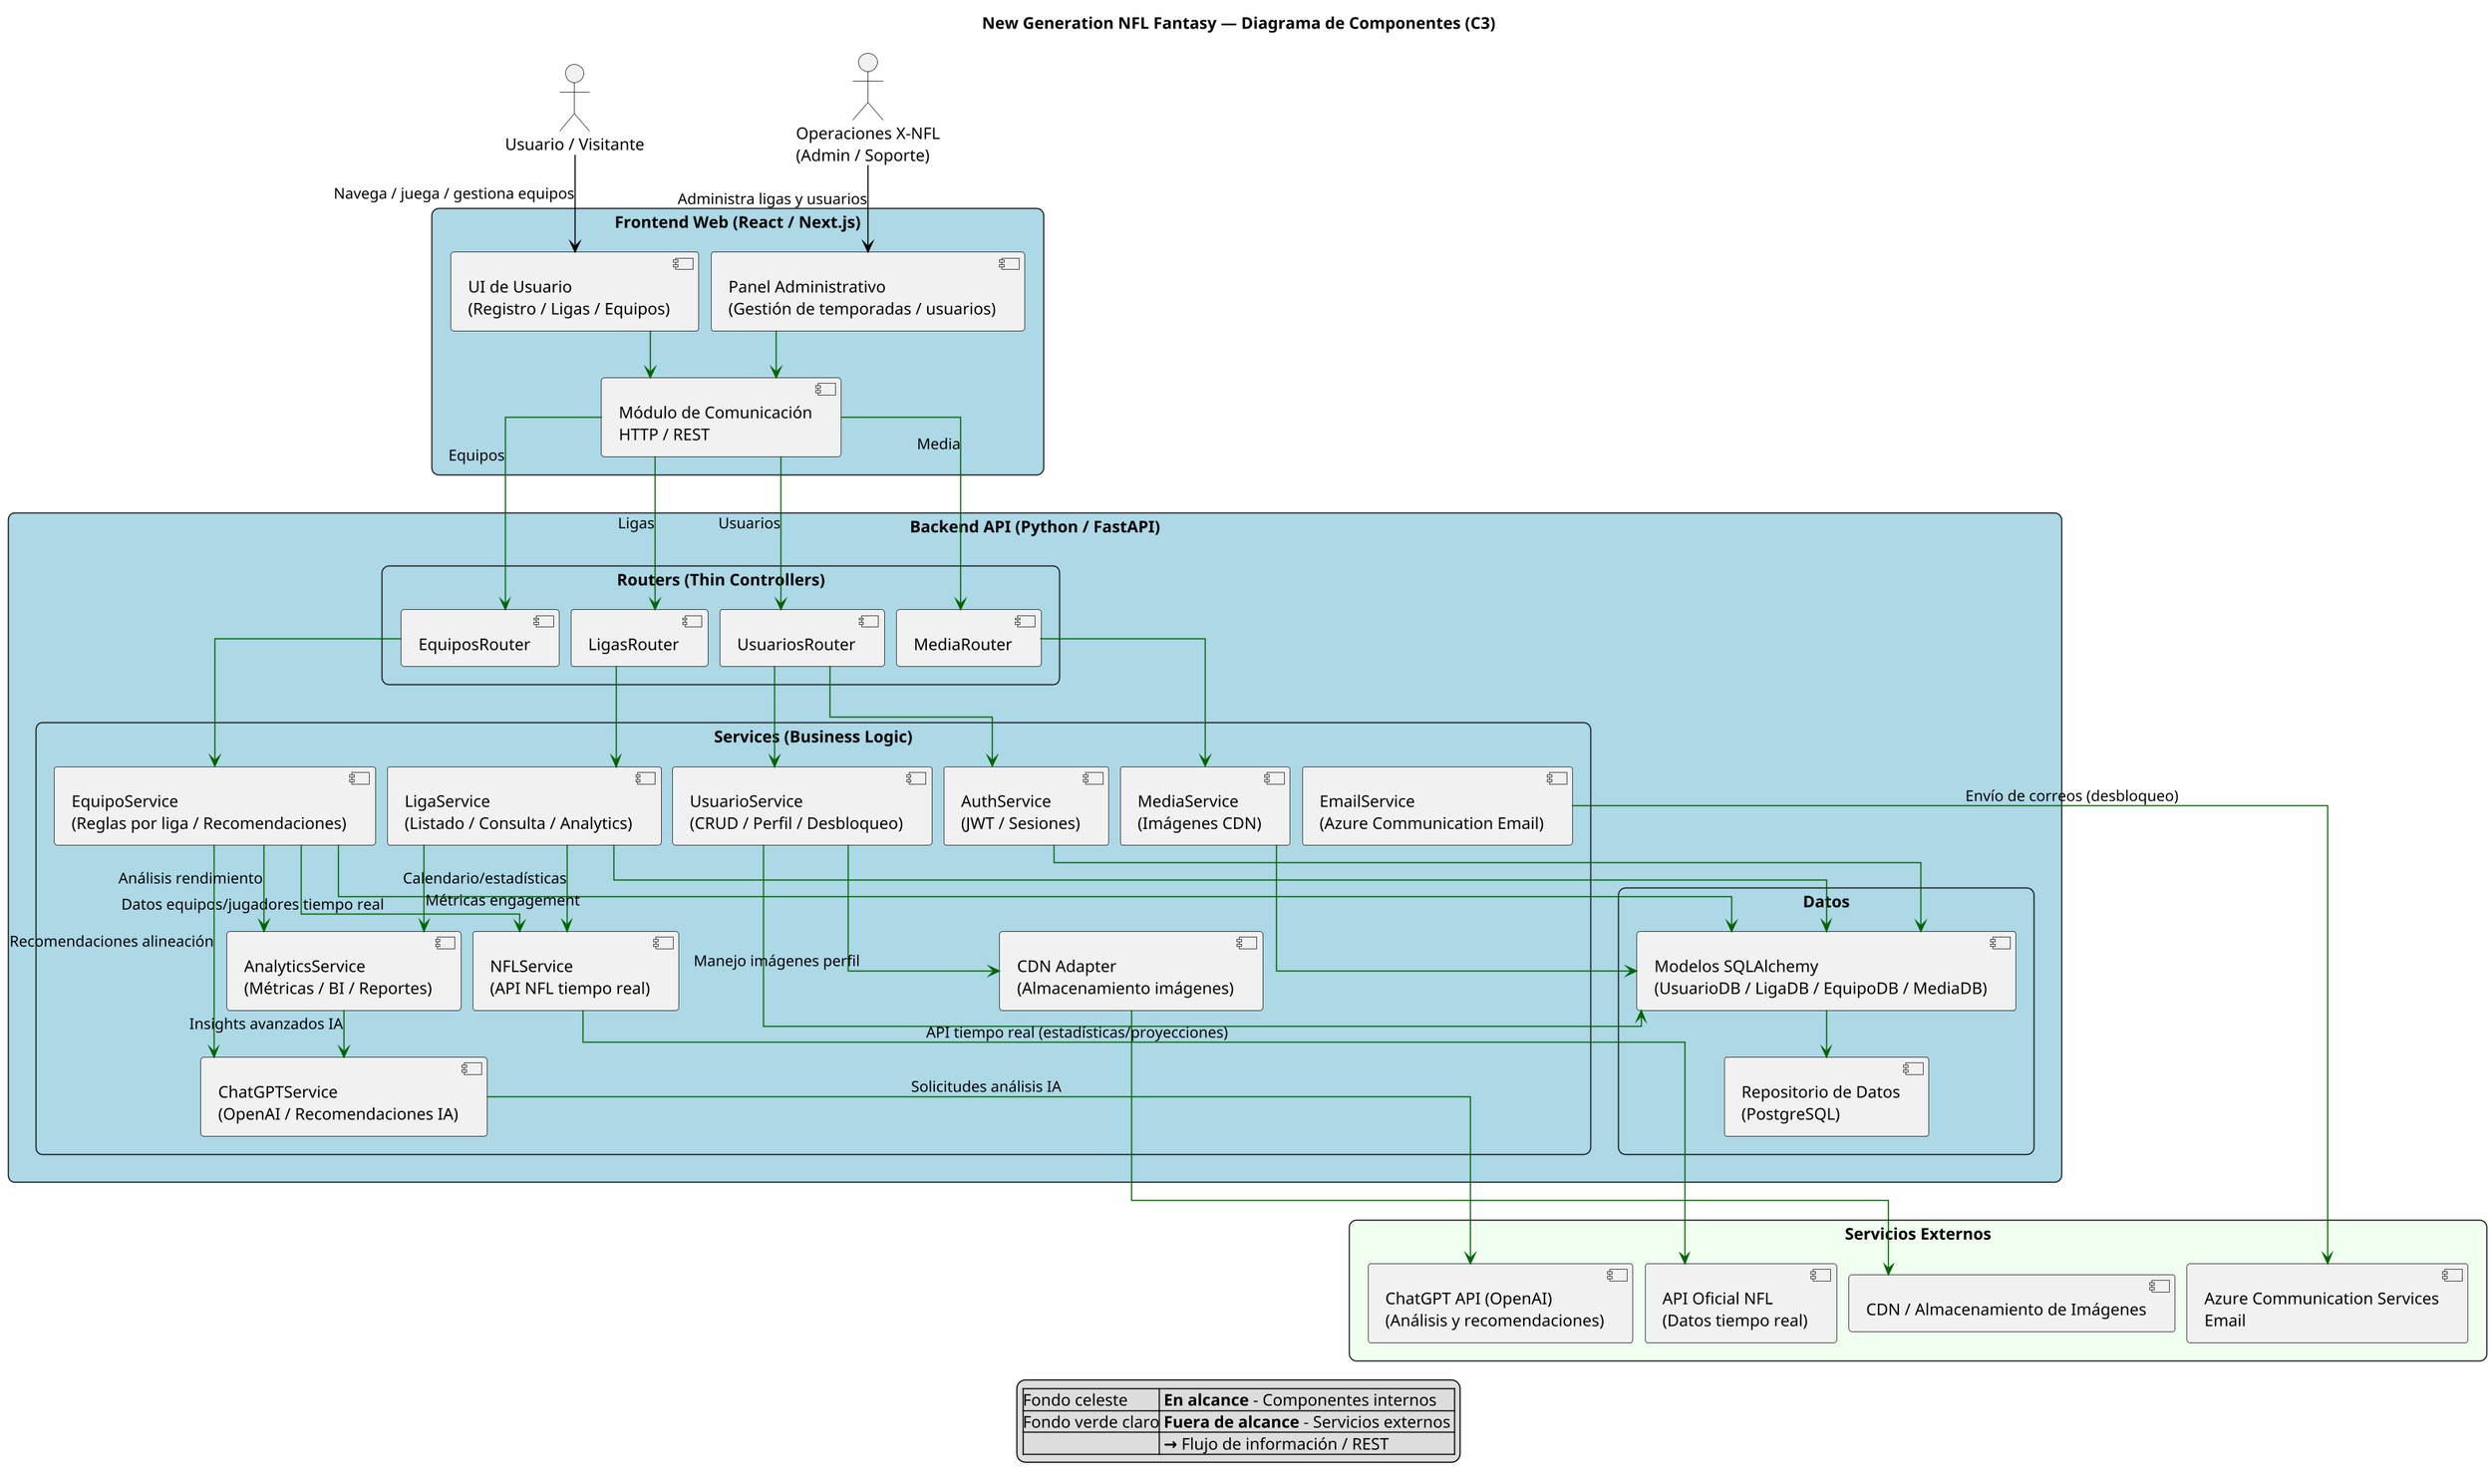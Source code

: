 @startuml C3
title New Generation NFL Fantasy — Diagrama de Componentes (C3)

skinparam dpi 140
skinparam rectangle {
  RoundCorner 12
}
skinparam packageStyle rectangle
skinparam linetype ortho
skinparam nodesep 10
skinparam ranksep 20
top to bottom direction

actor "Usuario / Visitante" as Usuario
actor "Operaciones X-NFL\n(Admin / Soporte)" as Admin

package "Frontend Web (React / Next.js)" #LightBlue {
  component "UI de Usuario\n(Registro / Ligas / Equipos)" as UIUser
  component "Panel Administrativo\n(Gestión de temporadas / usuarios)" as UIAdmin
  component "Módulo de Comunicación\nHTTP / REST" as UIAPI
}

package "Backend API (Python / FastAPI)" #LightBlue {
  package "Routers (Thin Controllers)" as Routers {
    component "UsuariosRouter" as UsuariosRouter
    component "EquiposRouter" as EquiposRouter
    component "LigasRouter" as LigasRouter
    component "MediaRouter" as MediaRouter
  }

  package "Services (Business Logic)" as Services {
    component "AuthService\n(JWT / Sesiones)" as Auth
    component "UsuarioService\n(CRUD / Perfil / Desbloqueo)" as Users
    component "EquipoService\n(Reglas por liga / Recomendaciones)" as EquipoSvc
    component "LigaService\n(Listado / Consulta / Analytics)" as LigaSvc
    component "MediaService\n(Imágenes CDN)" as MediaSvc
    component "EmailService\n(Azure Communication Email)" as Notify
    component "CDN Adapter\n(Almacenamiento imágenes)" as CDNAdapter
    component "NFLService\n(API NFL tiempo real)" as NFLSvc
    component "ChatGPTService\n(OpenAI / Recomendaciones IA)" as ChatGPTSvc
    component "AnalyticsService\n(Métricas / BI / Reportes)" as AnalyticsSvc
  }

  package "Datos" as DataLayer {
    component "Modelos SQLAlchemy\n(UsuarioDB / LigaDB / EquipoDB / MediaDB)" as Models
    component "Repositorio de Datos\n(PostgreSQL)" as Repo
  }
}

rectangle "Servicios Externos" #HoneyDew {
  component "API Oficial NFL\n(Datos tiempo real)" as NFL
  component "ChatGPT API (OpenAI)\n(Análisis y recomendaciones)" as ChatGPT
  component "Azure Communication Services\nEmail" as Mail
  component "CDN / Almacenamiento de Imágenes" as CDN
}

' Interacciones principales - Actores a Frontend
Usuario -[#Black]--> UIUser : Navega / juega / gestiona equipos
Admin -[#Black]--> UIAdmin : Administra ligas y usuarios

' Frontend interno
UIUser -[#DarkGreen]--> UIAPI
UIAdmin -[#DarkGreen]--> UIAPI

' Frontend a Backend (Routers)
UIAPI -[#DarkGreen]--> UsuariosRouter : Usuarios
UIAPI -[#DarkGreen]--> EquiposRouter : Equipos
UIAPI -[#DarkGreen]--> LigasRouter  : Ligas
UIAPI -[#DarkGreen]--> MediaRouter  : Media

' Routers -> Services
UsuariosRouter -[#DarkGreen]--> Users
EquiposRouter  -[#DarkGreen]--> EquipoSvc
LigasRouter    -[#DarkGreen]--> LigaSvc
MediaRouter    -[#DarkGreen]--> MediaSvc
UsuariosRouter -[#DarkGreen]--> Auth

' Services -> Datos
Auth -[#DarkGreen]--> Models
Users -[#DarkGreen]--> Models
EquipoSvc -[#DarkGreen]--> Models
LigaSvc -[#DarkGreen]--> Models
MediaSvc -[#DarkGreen]--> Models
Models -[#DarkGreen]--> Repo

' Servicios a Adaptadores/Externos
Users -[#DarkGreen]--> CDNAdapter : Manejo imágenes perfil
Notify -[#DarkGreen]--> Mail : Envío de correos (desbloqueo)
EquipoSvc -[#DarkGreen]--> NFLSvc : Datos equipos/jugadores tiempo real
EquipoSvc -[#DarkGreen]--> ChatGPTSvc : Recomendaciones alineación
LigaSvc -[#DarkGreen]--> NFLSvc : Calendario/estadísticas
LigaSvc -[#DarkGreen]--> AnalyticsSvc : Métricas engagement
EquipoSvc -[#DarkGreen]--> AnalyticsSvc : Análisis rendimiento
AnalyticsSvc -[#DarkGreen]--> ChatGPTSvc : Insights avanzados IA

' Adaptadores a Servicios Externos
CDNAdapter -[#DarkGreen]--> CDN
NFLSvc -[#DarkGreen]--> NFL : API tiempo real (estadísticas/proyecciones)
ChatGPTSvc -[#DarkGreen]--> ChatGPT : Solicitudes análisis IA

legend bottom
  |Fondo celeste| **En alcance** – Componentes internos |
  |Fondo verde claro| **Fuera de alcance** – Servicios externos |
  | | **→** Flujo de información / REST |
endlegend
@enduml
